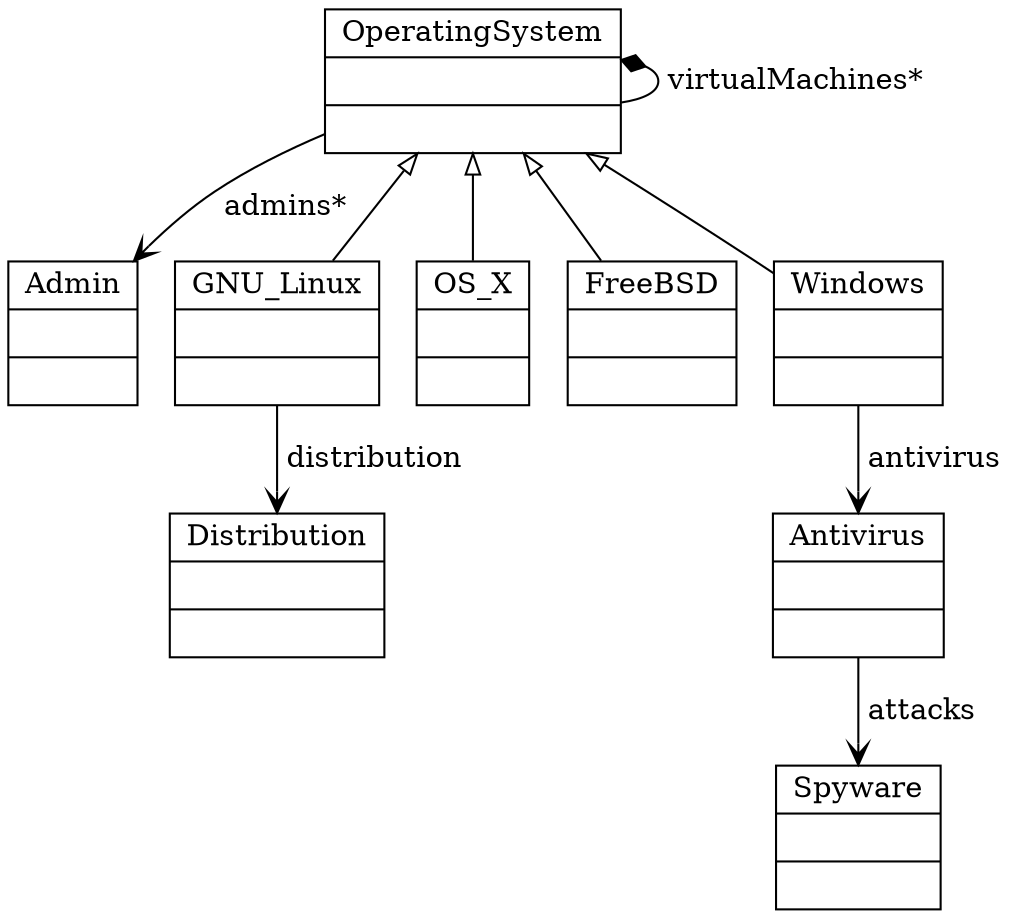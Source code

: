 digraph G {
	// add virtualMachines and admins edges

	node[shape=record]
	edge[dir=back, arrowtail=empty]

	OperatingSystem[label = "{OperatingSystem||}"]
	Admin[label="{Admin||}"]

	GNU_Linux[label = "{GNU_Linux||}"]
	OS_X[label = "{OS_X||}"]
	FreeBSD[label = "{FreeBSD||}"]
	Windows[label = "{Windows||}"]
	Antivirus[label = "{Antivirus||}"]
	Spyware[label = "{Spyware||}"]
	OperatingSystem->GNU_Linux[name="h1"];
	OperatingSystem->OS_X[name="h2"];
	OperatingSystem->FreeBSD[name="h3"];
	OperatingSystem->Windows[name="h4"];
	Windows->Antivirus[label=" antivirus ", dir=forward, arrowhead = vee, name="antivirus"];
	Antivirus->Spyware[label=" attacks ", dir=forward, arrowhead = vee, name="attacks"];
	Distribution[label = "{Distribution||}"]
	GNU_Linux->Distribution[label=" distribution ", dir=forward, arrowhead = vee, name="eDistr"];

	OperatingSystem->OperatingSystem[label=" virtualMachines* ",arrowtail=diamond, name="e4"];
	OperatingSystem->Admin[label=" admins* ", dir=forward, arrowhead = vee, name="e5"];
}
